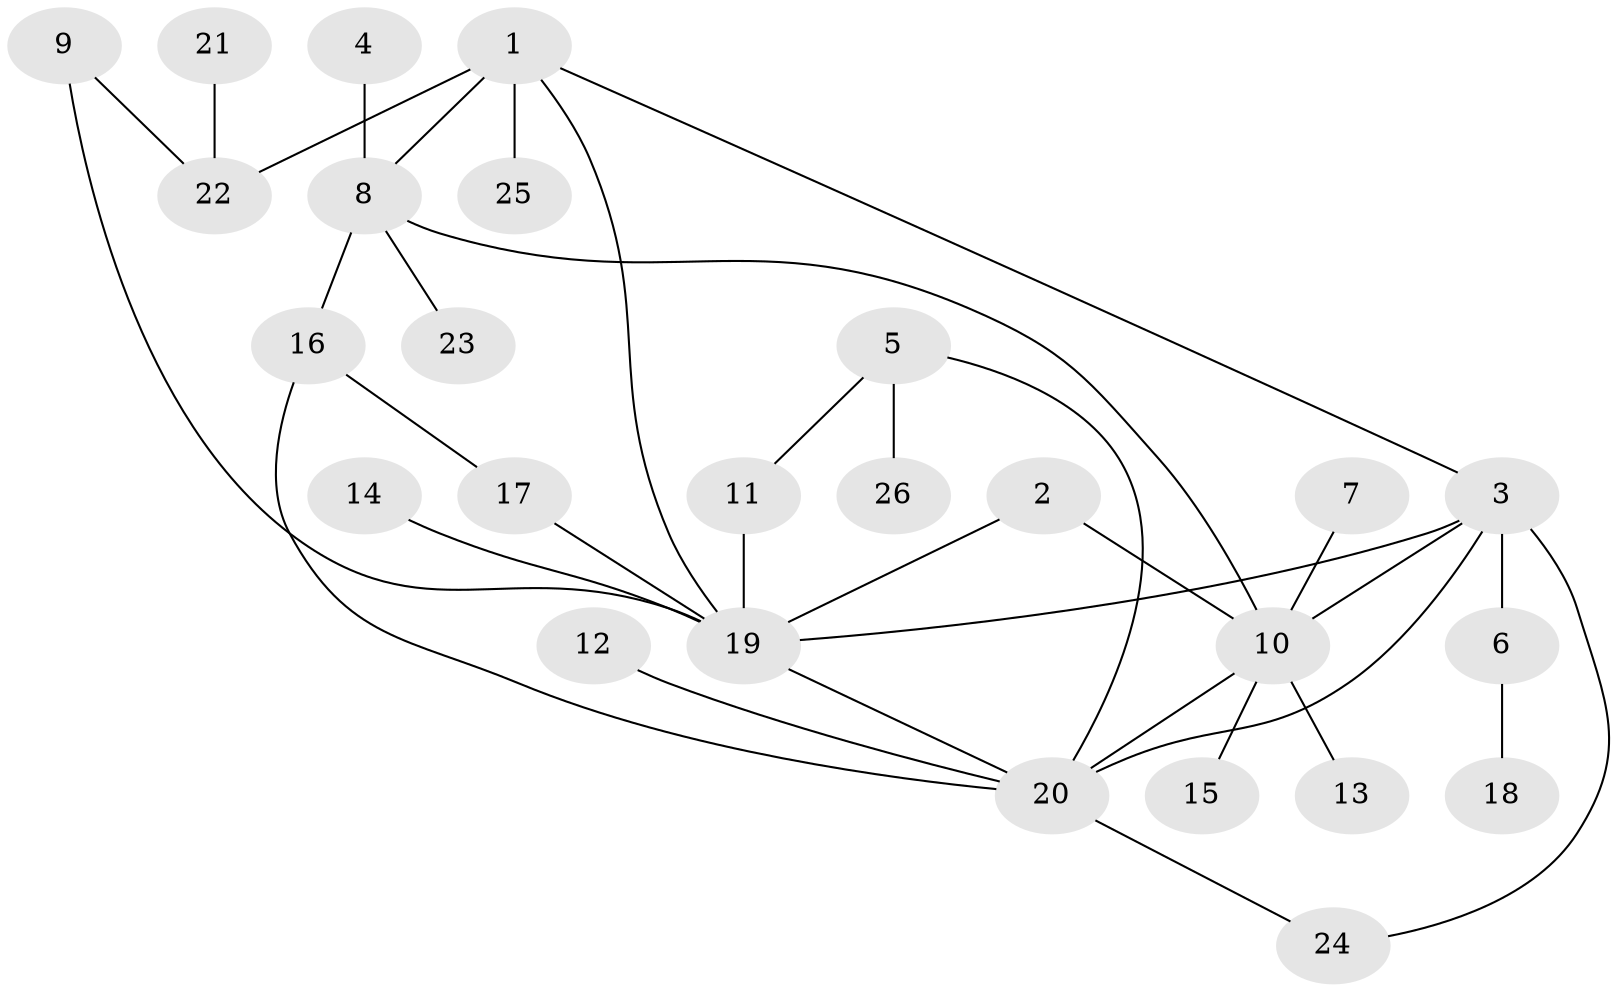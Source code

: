 // original degree distribution, {3: 0.09615384615384616, 10: 0.019230769230769232, 7: 0.038461538461538464, 5: 0.038461538461538464, 9: 0.038461538461538464, 2: 0.23076923076923078, 1: 0.5192307692307693, 4: 0.019230769230769232}
// Generated by graph-tools (version 1.1) at 2025/02/03/09/25 03:02:35]
// undirected, 26 vertices, 35 edges
graph export_dot {
graph [start="1"]
  node [color=gray90,style=filled];
  1;
  2;
  3;
  4;
  5;
  6;
  7;
  8;
  9;
  10;
  11;
  12;
  13;
  14;
  15;
  16;
  17;
  18;
  19;
  20;
  21;
  22;
  23;
  24;
  25;
  26;
  1 -- 3 [weight=1.0];
  1 -- 8 [weight=1.0];
  1 -- 19 [weight=1.0];
  1 -- 22 [weight=1.0];
  1 -- 25 [weight=1.0];
  2 -- 10 [weight=1.0];
  2 -- 19 [weight=1.0];
  3 -- 6 [weight=1.0];
  3 -- 10 [weight=1.0];
  3 -- 19 [weight=1.0];
  3 -- 20 [weight=1.0];
  3 -- 24 [weight=1.0];
  4 -- 8 [weight=1.0];
  5 -- 11 [weight=1.0];
  5 -- 20 [weight=1.0];
  5 -- 26 [weight=1.0];
  6 -- 18 [weight=1.0];
  7 -- 10 [weight=1.0];
  8 -- 10 [weight=1.0];
  8 -- 16 [weight=1.0];
  8 -- 23 [weight=1.0];
  9 -- 19 [weight=1.0];
  9 -- 22 [weight=1.0];
  10 -- 13 [weight=1.0];
  10 -- 15 [weight=1.0];
  10 -- 20 [weight=1.0];
  11 -- 19 [weight=1.0];
  12 -- 20 [weight=1.0];
  14 -- 19 [weight=1.0];
  16 -- 17 [weight=1.0];
  16 -- 20 [weight=1.0];
  17 -- 19 [weight=1.0];
  19 -- 20 [weight=1.0];
  20 -- 24 [weight=1.0];
  21 -- 22 [weight=1.0];
}
